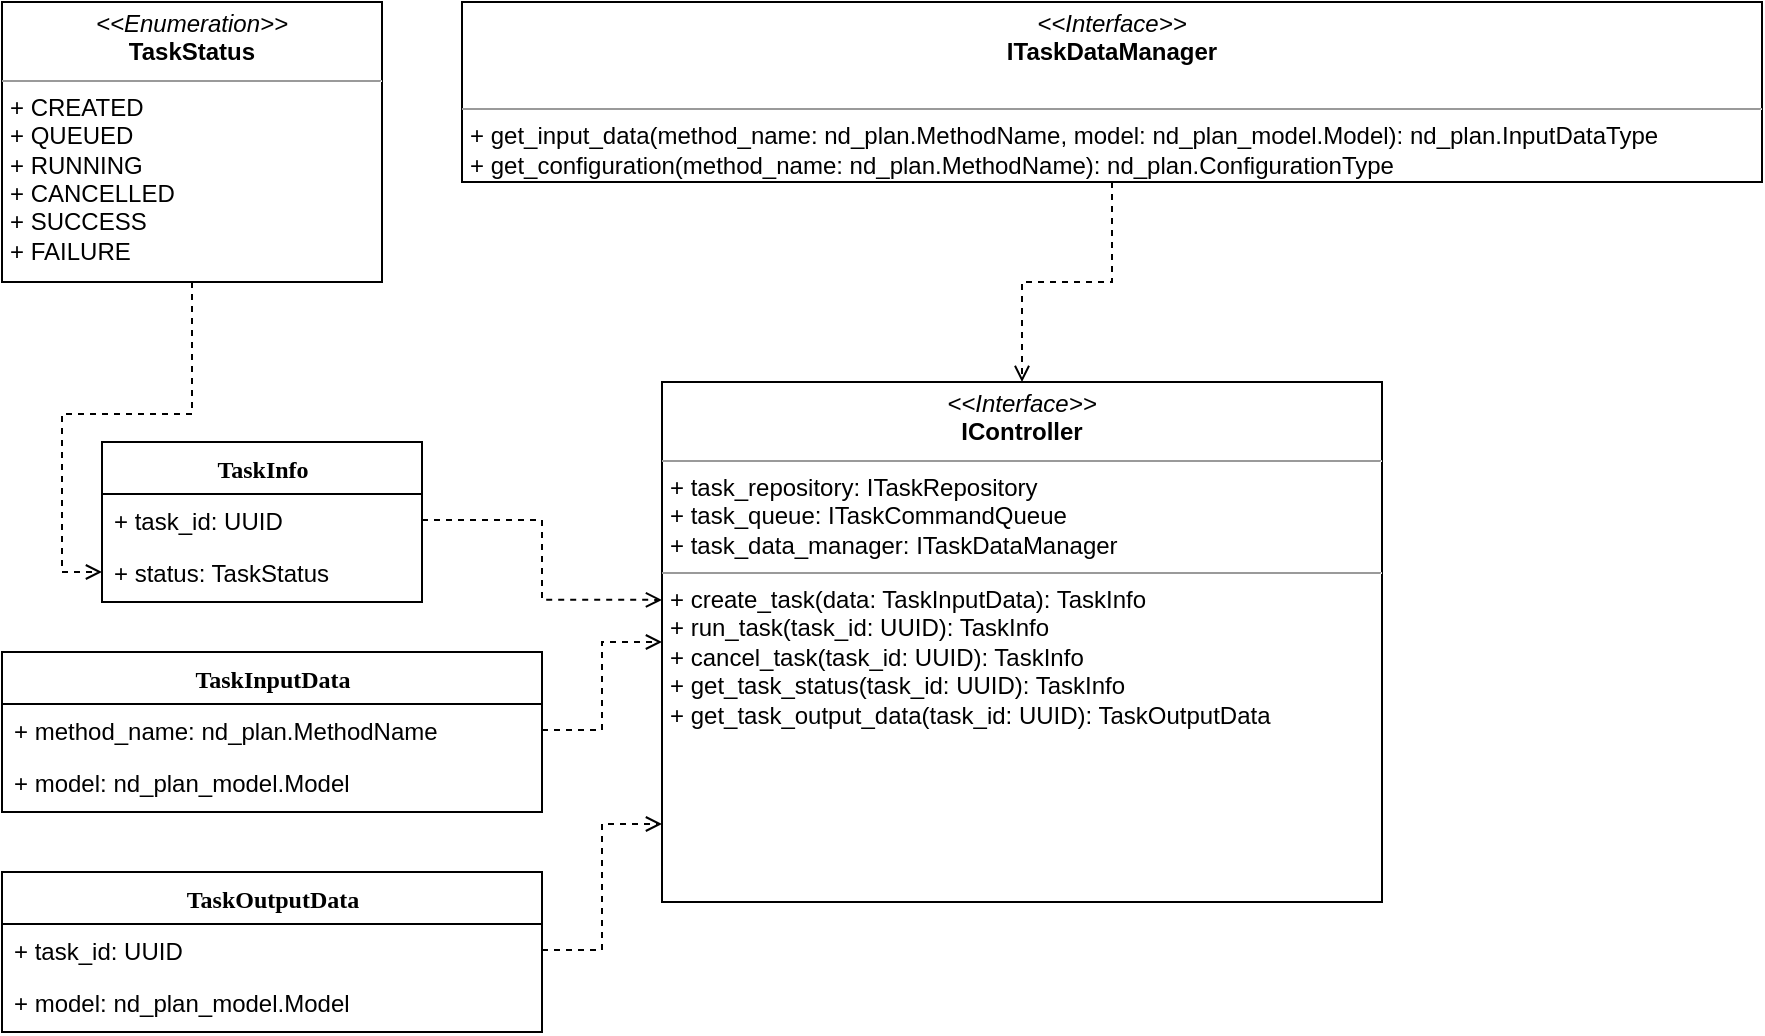 <mxfile version="17.2.4" type="device"><diagram name="Page-1" id="6133507b-19e7-1e82-6fc7-422aa6c4b21f"><mxGraphModel dx="-82" dy="-109" grid="1" gridSize="10" guides="1" tooltips="1" connect="1" arrows="1" fold="1" page="1" pageScale="1" pageWidth="1100" pageHeight="850" background="none" math="0" shadow="0"><root><mxCell id="0"/><mxCell id="1" parent="0"/><mxCell id="MjdcpqQGw2tIg5hyDwfw-41" style="edgeStyle=orthogonalEdgeStyle;rounded=0;orthogonalLoop=1;jettySize=auto;html=1;exitX=1;exitY=0.5;exitDx=0;exitDy=0;entryX=0;entryY=0.5;entryDx=0;entryDy=0;dashed=1;endArrow=open;endFill=0;" parent="1" source="MjdcpqQGw2tIg5hyDwfw-33" edge="1"><mxGeometry relative="1" as="geometry"><Array as="points"><mxPoint x="290" y="1200"/><mxPoint x="290" y="1080"/><mxPoint x="10" y="1080"/><mxPoint x="10" y="945"/></Array><mxPoint x="20" y="945" as="targetPoint"/></mxGeometry></mxCell><mxCell id="SS9aUWfI4DEWxvV2Jri6-21" style="edgeStyle=orthogonalEdgeStyle;rounded=0;orthogonalLoop=1;jettySize=auto;html=1;exitX=0.5;exitY=1;exitDx=0;exitDy=0;entryX=0.5;entryY=0;entryDx=0;entryDy=0;dashed=1;endArrow=open;endFill=0;" edge="1" parent="1" source="SS9aUWfI4DEWxvV2Jri6-1" target="SS9aUWfI4DEWxvV2Jri6-16"><mxGeometry relative="1" as="geometry"/></mxCell><mxCell id="SS9aUWfI4DEWxvV2Jri6-1" value="&lt;p style=&quot;margin: 0px ; margin-top: 4px ; text-align: center&quot;&gt;&lt;i&gt;&amp;lt;&amp;lt;Interface&amp;gt;&amp;gt;&lt;/i&gt;&lt;br&gt;&lt;b&gt;ITaskDataManager&lt;/b&gt;&lt;/p&gt;&lt;br&gt;&lt;hr size=&quot;1&quot;&gt;&lt;p style=&quot;margin: 0px ; margin-left: 4px&quot;&gt;+ get_input_data(method_name: nd_plan.MethodName, model: nd_plan_model.Model): nd_plan.InputDataType&lt;br&gt;+ get_configuration(method_name: nd_plan.MethodName): nd_plan.ConfigurationType&lt;/p&gt;&lt;p style=&quot;margin: 0px ; margin-left: 4px&quot;&gt;&lt;br&gt;&lt;/p&gt;" style="verticalAlign=top;align=left;overflow=fill;fontSize=12;fontFamily=Helvetica;html=1;rounded=0;shadow=0;comic=0;labelBackgroundColor=none;strokeWidth=1" vertex="1" parent="1"><mxGeometry x="1380" y="910" width="650" height="90" as="geometry"/></mxCell><mxCell id="SS9aUWfI4DEWxvV2Jri6-3" value="TaskInfo" style="swimlane;html=1;fontStyle=1;align=center;verticalAlign=top;childLayout=stackLayout;horizontal=1;startSize=26;horizontalStack=0;resizeParent=1;resizeLast=0;collapsible=1;marginBottom=0;swimlaneFillColor=#ffffff;rounded=0;shadow=0;comic=0;labelBackgroundColor=none;strokeWidth=1;fillColor=none;fontFamily=Verdana;fontSize=12" vertex="1" parent="1"><mxGeometry x="1200" y="1130" width="160" height="80" as="geometry"/></mxCell><mxCell id="SS9aUWfI4DEWxvV2Jri6-4" value="+ task_id: UUID" style="text;html=1;strokeColor=none;fillColor=none;align=left;verticalAlign=top;spacingLeft=4;spacingRight=4;whiteSpace=wrap;overflow=hidden;rotatable=0;points=[[0,0.5],[1,0.5]];portConstraint=eastwest;" vertex="1" parent="SS9aUWfI4DEWxvV2Jri6-3"><mxGeometry y="26" width="160" height="26" as="geometry"/></mxCell><mxCell id="SS9aUWfI4DEWxvV2Jri6-5" value="+ status: TaskStatus" style="text;html=1;strokeColor=none;fillColor=none;align=left;verticalAlign=top;spacingLeft=4;spacingRight=4;whiteSpace=wrap;overflow=hidden;rotatable=0;points=[[0,0.5],[1,0.5]];portConstraint=eastwest;" vertex="1" parent="SS9aUWfI4DEWxvV2Jri6-3"><mxGeometry y="52" width="160" height="26" as="geometry"/></mxCell><mxCell id="SS9aUWfI4DEWxvV2Jri6-6" value="TaskInputData" style="swimlane;html=1;fontStyle=1;align=center;verticalAlign=top;childLayout=stackLayout;horizontal=1;startSize=26;horizontalStack=0;resizeParent=1;resizeLast=0;collapsible=1;marginBottom=0;swimlaneFillColor=#ffffff;rounded=0;shadow=0;comic=0;labelBackgroundColor=none;strokeWidth=1;fillColor=none;fontFamily=Verdana;fontSize=12" vertex="1" parent="1"><mxGeometry x="1150" y="1235" width="270" height="80" as="geometry"/></mxCell><mxCell id="SS9aUWfI4DEWxvV2Jri6-7" value="+ method_name: nd_plan.MethodName" style="text;html=1;strokeColor=none;fillColor=none;align=left;verticalAlign=top;spacingLeft=4;spacingRight=4;whiteSpace=wrap;overflow=hidden;rotatable=0;points=[[0,0.5],[1,0.5]];portConstraint=eastwest;" vertex="1" parent="SS9aUWfI4DEWxvV2Jri6-6"><mxGeometry y="26" width="270" height="26" as="geometry"/></mxCell><mxCell id="SS9aUWfI4DEWxvV2Jri6-8" value="+ model: nd_plan_model.Model" style="text;html=1;strokeColor=none;fillColor=none;align=left;verticalAlign=top;spacingLeft=4;spacingRight=4;whiteSpace=wrap;overflow=hidden;rotatable=0;points=[[0,0.5],[1,0.5]];portConstraint=eastwest;" vertex="1" parent="SS9aUWfI4DEWxvV2Jri6-6"><mxGeometry y="52" width="270" height="26" as="geometry"/></mxCell><mxCell id="SS9aUWfI4DEWxvV2Jri6-10" value="TaskOutputData" style="swimlane;html=1;fontStyle=1;align=center;verticalAlign=top;childLayout=stackLayout;horizontal=1;startSize=26;horizontalStack=0;resizeParent=1;resizeLast=0;collapsible=1;marginBottom=0;swimlaneFillColor=#ffffff;rounded=0;shadow=0;comic=0;labelBackgroundColor=none;strokeWidth=1;fillColor=none;fontFamily=Verdana;fontSize=12" vertex="1" parent="1"><mxGeometry x="1150" y="1345" width="270" height="80" as="geometry"/></mxCell><mxCell id="SS9aUWfI4DEWxvV2Jri6-13" value="+ task_id: UUID" style="text;html=1;strokeColor=none;fillColor=none;align=left;verticalAlign=top;spacingLeft=4;spacingRight=4;whiteSpace=wrap;overflow=hidden;rotatable=0;points=[[0,0.5],[1,0.5]];portConstraint=eastwest;" vertex="1" parent="SS9aUWfI4DEWxvV2Jri6-10"><mxGeometry y="26" width="270" height="26" as="geometry"/></mxCell><mxCell id="SS9aUWfI4DEWxvV2Jri6-12" value="+ model: nd_plan_model.Model" style="text;html=1;strokeColor=none;fillColor=none;align=left;verticalAlign=top;spacingLeft=4;spacingRight=4;whiteSpace=wrap;overflow=hidden;rotatable=0;points=[[0,0.5],[1,0.5]];portConstraint=eastwest;" vertex="1" parent="SS9aUWfI4DEWxvV2Jri6-10"><mxGeometry y="52" width="270" height="26" as="geometry"/></mxCell><mxCell id="SS9aUWfI4DEWxvV2Jri6-15" style="edgeStyle=orthogonalEdgeStyle;rounded=0;orthogonalLoop=1;jettySize=auto;html=1;exitX=0.5;exitY=1;exitDx=0;exitDy=0;entryX=0;entryY=0.5;entryDx=0;entryDy=0;dashed=1;endArrow=open;endFill=0;" edge="1" parent="1" source="SS9aUWfI4DEWxvV2Jri6-14" target="SS9aUWfI4DEWxvV2Jri6-5"><mxGeometry relative="1" as="geometry"/></mxCell><mxCell id="SS9aUWfI4DEWxvV2Jri6-14" value="&lt;p style=&quot;margin: 0px ; margin-top: 4px ; text-align: center&quot;&gt;&lt;i&gt;&amp;lt;&amp;lt;Enumeration&amp;gt;&amp;gt;&lt;/i&gt;&lt;br&gt;&lt;b&gt;TaskStatus&lt;/b&gt;&lt;/p&gt;&lt;hr size=&quot;1&quot;&gt;&lt;p style=&quot;margin: 0px ; margin-left: 4px&quot;&gt;+ CREATED&lt;br&gt;+ QUEUED&lt;/p&gt;&lt;p style=&quot;margin: 0px ; margin-left: 4px&quot;&gt;+ RUNNING&lt;/p&gt;&lt;p style=&quot;margin: 0px ; margin-left: 4px&quot;&gt;+ CANCELLED&lt;/p&gt;&lt;p style=&quot;margin: 0px ; margin-left: 4px&quot;&gt;+ SUCCESS&lt;/p&gt;&lt;p style=&quot;margin: 0px ; margin-left: 4px&quot;&gt;+ FAILURE&lt;/p&gt;" style="verticalAlign=top;align=left;overflow=fill;fontSize=12;fontFamily=Helvetica;html=1;rounded=0;shadow=0;comic=0;labelBackgroundColor=none;strokeWidth=1" vertex="1" parent="1"><mxGeometry x="1150" y="910" width="190" height="140" as="geometry"/></mxCell><mxCell id="SS9aUWfI4DEWxvV2Jri6-16" value="&lt;p style=&quot;margin: 0px ; margin-top: 4px ; text-align: center&quot;&gt;&lt;i&gt;&amp;lt;&amp;lt;Interface&amp;gt;&amp;gt;&lt;/i&gt;&lt;br&gt;&lt;b&gt;IController&lt;/b&gt;&lt;br&gt;&lt;/p&gt;&lt;hr size=&quot;1&quot;&gt;&lt;p style=&quot;margin: 0px ; margin-left: 4px&quot;&gt;+ task_repository: ITaskRepository&lt;br&gt;+ task_queue: ITaskCommandQueue&lt;/p&gt;&lt;p style=&quot;margin: 0px ; margin-left: 4px&quot;&gt;+ task_data_manager: ITaskDataManager&lt;/p&gt;&lt;hr size=&quot;1&quot;&gt;&lt;p style=&quot;margin: 0px ; margin-left: 4px&quot;&gt;+ create_task(data: TaskInputData): TaskInfo&lt;br&gt;+ run_task(task_id: UUID): TaskInfo&lt;/p&gt;&lt;p style=&quot;margin: 0px ; margin-left: 4px&quot;&gt;+ cancel_task(task_id: UUID): TaskInfo&lt;br&gt;&lt;/p&gt;&lt;p style=&quot;margin: 0px ; margin-left: 4px&quot;&gt;+ get_task_status(task_id: UUID): TaskInfo&lt;br&gt;&lt;/p&gt;&lt;p style=&quot;margin: 0px ; margin-left: 4px&quot;&gt;+ get_task_output_data(task_id: UUID): TaskOutputData&lt;/p&gt;" style="verticalAlign=top;align=left;overflow=fill;fontSize=12;fontFamily=Helvetica;html=1;rounded=0;shadow=0;comic=0;labelBackgroundColor=none;strokeWidth=1" vertex="1" parent="1"><mxGeometry x="1480" y="1100" width="360" height="260" as="geometry"/></mxCell><mxCell id="SS9aUWfI4DEWxvV2Jri6-17" style="edgeStyle=orthogonalEdgeStyle;rounded=0;orthogonalLoop=1;jettySize=auto;html=1;exitX=1;exitY=0.5;exitDx=0;exitDy=0;entryX=0;entryY=0.419;entryDx=0;entryDy=0;entryPerimeter=0;dashed=1;endArrow=open;endFill=0;" edge="1" parent="1" source="SS9aUWfI4DEWxvV2Jri6-4" target="SS9aUWfI4DEWxvV2Jri6-16"><mxGeometry relative="1" as="geometry"/></mxCell><mxCell id="SS9aUWfI4DEWxvV2Jri6-18" style="edgeStyle=orthogonalEdgeStyle;rounded=0;orthogonalLoop=1;jettySize=auto;html=1;exitX=1;exitY=0.5;exitDx=0;exitDy=0;entryX=0;entryY=0.5;entryDx=0;entryDy=0;dashed=1;endArrow=open;endFill=0;" edge="1" parent="1" source="SS9aUWfI4DEWxvV2Jri6-7" target="SS9aUWfI4DEWxvV2Jri6-16"><mxGeometry relative="1" as="geometry"/></mxCell><mxCell id="SS9aUWfI4DEWxvV2Jri6-22" style="edgeStyle=orthogonalEdgeStyle;rounded=0;orthogonalLoop=1;jettySize=auto;html=1;exitX=1;exitY=0.5;exitDx=0;exitDy=0;entryX=0;entryY=0.85;entryDx=0;entryDy=0;entryPerimeter=0;dashed=1;endArrow=open;endFill=0;" edge="1" parent="1" source="SS9aUWfI4DEWxvV2Jri6-13" target="SS9aUWfI4DEWxvV2Jri6-16"><mxGeometry relative="1" as="geometry"/></mxCell></root></mxGraphModel></diagram></mxfile>